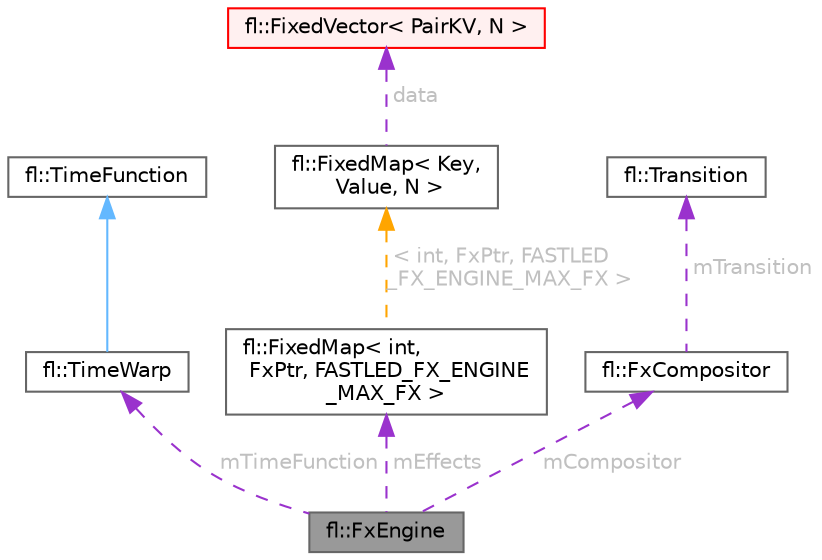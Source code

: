 digraph "fl::FxEngine"
{
 // INTERACTIVE_SVG=YES
 // LATEX_PDF_SIZE
  bgcolor="transparent";
  edge [fontname=Helvetica,fontsize=10,labelfontname=Helvetica,labelfontsize=10];
  node [fontname=Helvetica,fontsize=10,shape=box,height=0.2,width=0.4];
  Node1 [id="Node000001",label="fl::FxEngine",height=0.2,width=0.4,color="gray40", fillcolor="grey60", style="filled", fontcolor="black",tooltip="Manages and renders multiple visual effects (Fx) for LED strips."];
  Node2 -> Node1 [id="edge1_Node000001_Node000002",dir="back",color="darkorchid3",style="dashed",tooltip=" ",label=" mTimeFunction",fontcolor="grey" ];
  Node2 [id="Node000002",label="fl::TimeWarp",height=0.2,width=0.4,color="gray40", fillcolor="white", style="filled",URL="$d4/d3d/classfl_1_1_time_warp.html",tooltip=" "];
  Node3 -> Node2 [id="edge2_Node000002_Node000003",dir="back",color="steelblue1",style="solid",tooltip=" "];
  Node3 [id="Node000003",label="fl::TimeFunction",height=0.2,width=0.4,color="gray40", fillcolor="white", style="filled",URL="$d8/db5/classfl_1_1_time_function.html",tooltip=" "];
  Node4 -> Node1 [id="edge3_Node000001_Node000004",dir="back",color="darkorchid3",style="dashed",tooltip=" ",label=" mEffects",fontcolor="grey" ];
  Node4 [id="Node000004",label="fl::FixedMap\< int,\l FxPtr, FASTLED_FX_ENGINE\l_MAX_FX \>",height=0.2,width=0.4,color="gray40", fillcolor="white", style="filled",URL="$d2/df3/classfl_1_1_fixed_map.html",tooltip=" "];
  Node5 -> Node4 [id="edge4_Node000004_Node000005",dir="back",color="orange",style="dashed",tooltip=" ",label=" \< int, FxPtr, FASTLED\l_FX_ENGINE_MAX_FX \>",fontcolor="grey" ];
  Node5 [id="Node000005",label="fl::FixedMap\< Key,\l Value, N \>",height=0.2,width=0.4,color="gray40", fillcolor="white", style="filled",URL="$d2/df3/classfl_1_1_fixed_map.html",tooltip=" "];
  Node6 -> Node5 [id="edge5_Node000005_Node000006",dir="back",color="darkorchid3",style="dashed",tooltip=" ",label=" data",fontcolor="grey" ];
  Node6 [id="Node000006",label="fl::FixedVector\< PairKV, N \>",height=0.2,width=0.4,color="red", fillcolor="#FFF0F0", style="filled",URL="$d3/d73/classfl_1_1_fixed_vector.html",tooltip=" "];
  Node8 -> Node1 [id="edge6_Node000001_Node000008",dir="back",color="darkorchid3",style="dashed",tooltip=" ",label=" mCompositor",fontcolor="grey" ];
  Node8 [id="Node000008",label="fl::FxCompositor",height=0.2,width=0.4,color="gray40", fillcolor="white", style="filled",URL="$d7/df1/classfl_1_1_fx_compositor.html",tooltip=" "];
  Node9 -> Node8 [id="edge7_Node000008_Node000009",dir="back",color="darkorchid3",style="dashed",tooltip=" ",label=" mTransition",fontcolor="grey" ];
  Node9 [id="Node000009",label="fl::Transition",height=0.2,width=0.4,color="gray40", fillcolor="white", style="filled",URL="$d7/dde/classfl_1_1_transition.html",tooltip=" "];
}
